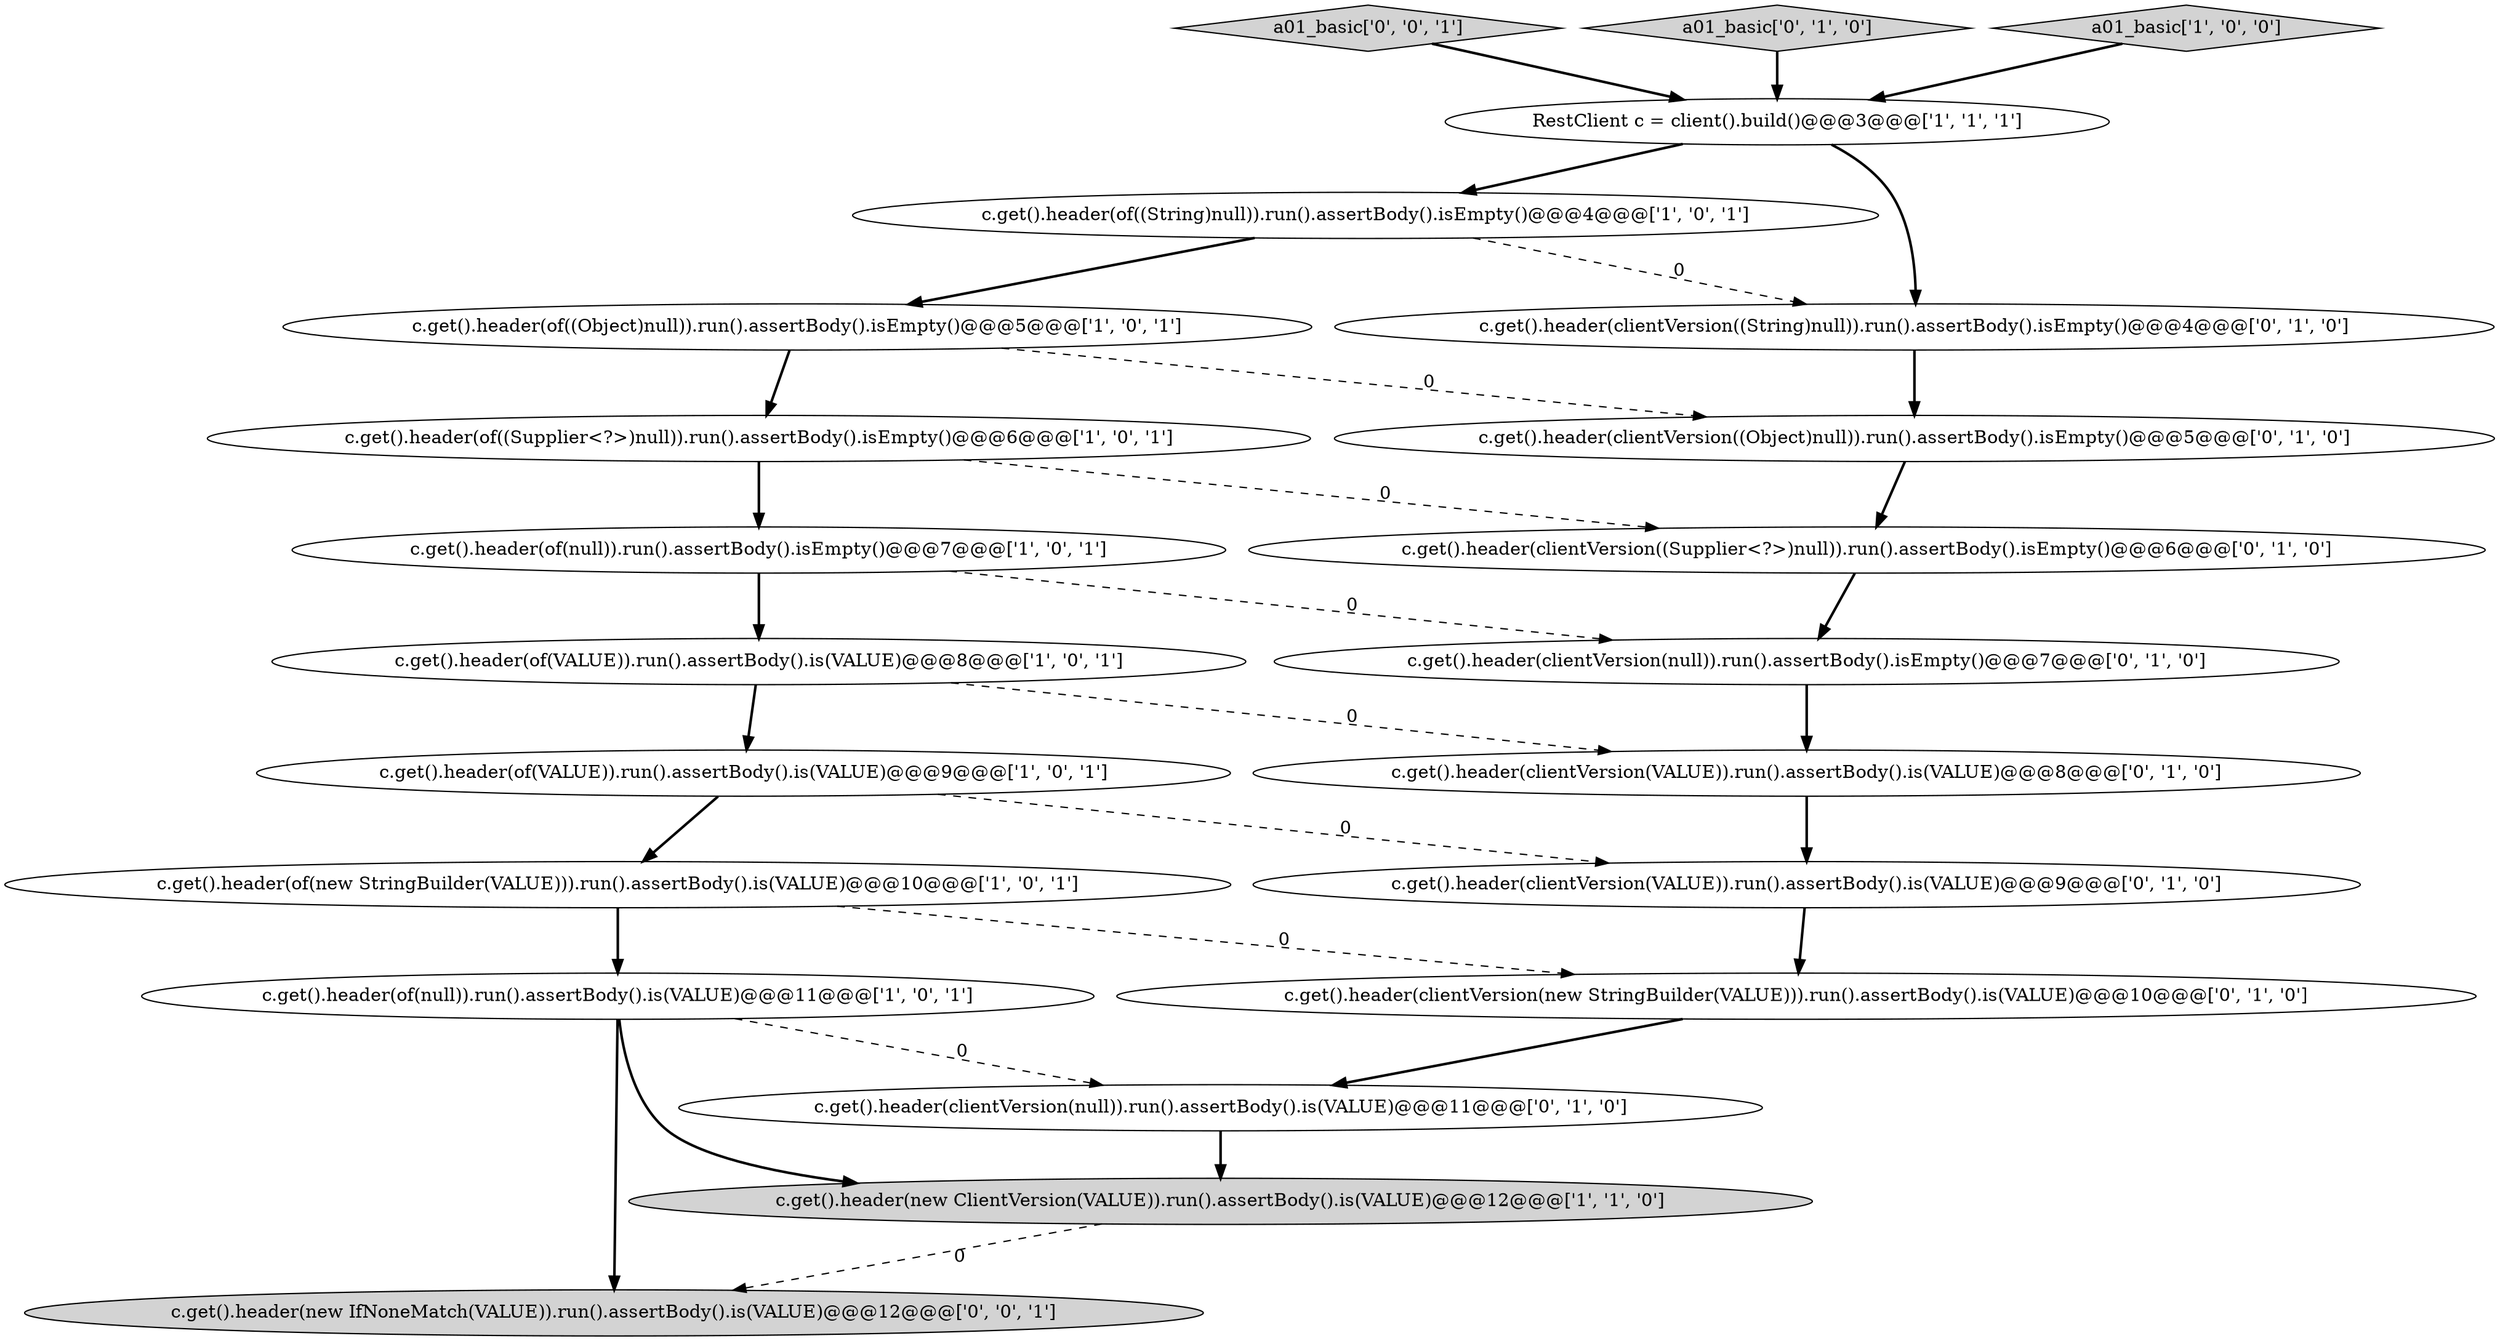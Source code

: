 digraph {
16 [style = filled, label = "c.get().header(clientVersion(VALUE)).run().assertBody().is(VALUE)@@@8@@@['0', '1', '0']", fillcolor = white, shape = ellipse image = "AAA1AAABBB2BBB"];
15 [style = filled, label = "c.get().header(clientVersion((Object)null)).run().assertBody().isEmpty()@@@5@@@['0', '1', '0']", fillcolor = white, shape = ellipse image = "AAA1AAABBB2BBB"];
21 [style = filled, label = "a01_basic['0', '0', '1']", fillcolor = lightgray, shape = diamond image = "AAA0AAABBB3BBB"];
17 [style = filled, label = "a01_basic['0', '1', '0']", fillcolor = lightgray, shape = diamond image = "AAA0AAABBB2BBB"];
2 [style = filled, label = "RestClient c = client().build()@@@3@@@['1', '1', '1']", fillcolor = white, shape = ellipse image = "AAA0AAABBB1BBB"];
8 [style = filled, label = "c.get().header(of((Object)null)).run().assertBody().isEmpty()@@@5@@@['1', '0', '1']", fillcolor = white, shape = ellipse image = "AAA0AAABBB1BBB"];
0 [style = filled, label = "c.get().header(of(new StringBuilder(VALUE))).run().assertBody().is(VALUE)@@@10@@@['1', '0', '1']", fillcolor = white, shape = ellipse image = "AAA0AAABBB1BBB"];
5 [style = filled, label = "c.get().header(of((String)null)).run().assertBody().isEmpty()@@@4@@@['1', '0', '1']", fillcolor = white, shape = ellipse image = "AAA0AAABBB1BBB"];
11 [style = filled, label = "c.get().header(clientVersion(null)).run().assertBody().isEmpty()@@@7@@@['0', '1', '0']", fillcolor = white, shape = ellipse image = "AAA1AAABBB2BBB"];
6 [style = filled, label = "c.get().header(of(VALUE)).run().assertBody().is(VALUE)@@@8@@@['1', '0', '1']", fillcolor = white, shape = ellipse image = "AAA0AAABBB1BBB"];
20 [style = filled, label = "c.get().header(new IfNoneMatch(VALUE)).run().assertBody().is(VALUE)@@@12@@@['0', '0', '1']", fillcolor = lightgray, shape = ellipse image = "AAA0AAABBB3BBB"];
19 [style = filled, label = "c.get().header(clientVersion((Supplier<?>)null)).run().assertBody().isEmpty()@@@6@@@['0', '1', '0']", fillcolor = white, shape = ellipse image = "AAA1AAABBB2BBB"];
9 [style = filled, label = "a01_basic['1', '0', '0']", fillcolor = lightgray, shape = diamond image = "AAA0AAABBB1BBB"];
4 [style = filled, label = "c.get().header(of(VALUE)).run().assertBody().is(VALUE)@@@9@@@['1', '0', '1']", fillcolor = white, shape = ellipse image = "AAA0AAABBB1BBB"];
12 [style = filled, label = "c.get().header(clientVersion(new StringBuilder(VALUE))).run().assertBody().is(VALUE)@@@10@@@['0', '1', '0']", fillcolor = white, shape = ellipse image = "AAA1AAABBB2BBB"];
14 [style = filled, label = "c.get().header(clientVersion((String)null)).run().assertBody().isEmpty()@@@4@@@['0', '1', '0']", fillcolor = white, shape = ellipse image = "AAA1AAABBB2BBB"];
1 [style = filled, label = "c.get().header(of(null)).run().assertBody().isEmpty()@@@7@@@['1', '0', '1']", fillcolor = white, shape = ellipse image = "AAA0AAABBB1BBB"];
3 [style = filled, label = "c.get().header(new ClientVersion(VALUE)).run().assertBody().is(VALUE)@@@12@@@['1', '1', '0']", fillcolor = lightgray, shape = ellipse image = "AAA0AAABBB1BBB"];
10 [style = filled, label = "c.get().header(of(null)).run().assertBody().is(VALUE)@@@11@@@['1', '0', '1']", fillcolor = white, shape = ellipse image = "AAA0AAABBB1BBB"];
18 [style = filled, label = "c.get().header(clientVersion(VALUE)).run().assertBody().is(VALUE)@@@9@@@['0', '1', '0']", fillcolor = white, shape = ellipse image = "AAA1AAABBB2BBB"];
7 [style = filled, label = "c.get().header(of((Supplier<?>)null)).run().assertBody().isEmpty()@@@6@@@['1', '0', '1']", fillcolor = white, shape = ellipse image = "AAA0AAABBB1BBB"];
13 [style = filled, label = "c.get().header(clientVersion(null)).run().assertBody().is(VALUE)@@@11@@@['0', '1', '0']", fillcolor = white, shape = ellipse image = "AAA1AAABBB2BBB"];
0->12 [style = dashed, label="0"];
3->20 [style = dashed, label="0"];
5->8 [style = bold, label=""];
1->11 [style = dashed, label="0"];
6->4 [style = bold, label=""];
5->14 [style = dashed, label="0"];
16->18 [style = bold, label=""];
2->5 [style = bold, label=""];
9->2 [style = bold, label=""];
15->19 [style = bold, label=""];
7->19 [style = dashed, label="0"];
11->16 [style = bold, label=""];
1->6 [style = bold, label=""];
10->3 [style = bold, label=""];
12->13 [style = bold, label=""];
21->2 [style = bold, label=""];
0->10 [style = bold, label=""];
19->11 [style = bold, label=""];
8->15 [style = dashed, label="0"];
6->16 [style = dashed, label="0"];
13->3 [style = bold, label=""];
8->7 [style = bold, label=""];
4->18 [style = dashed, label="0"];
2->14 [style = bold, label=""];
7->1 [style = bold, label=""];
18->12 [style = bold, label=""];
14->15 [style = bold, label=""];
10->13 [style = dashed, label="0"];
4->0 [style = bold, label=""];
17->2 [style = bold, label=""];
10->20 [style = bold, label=""];
}
